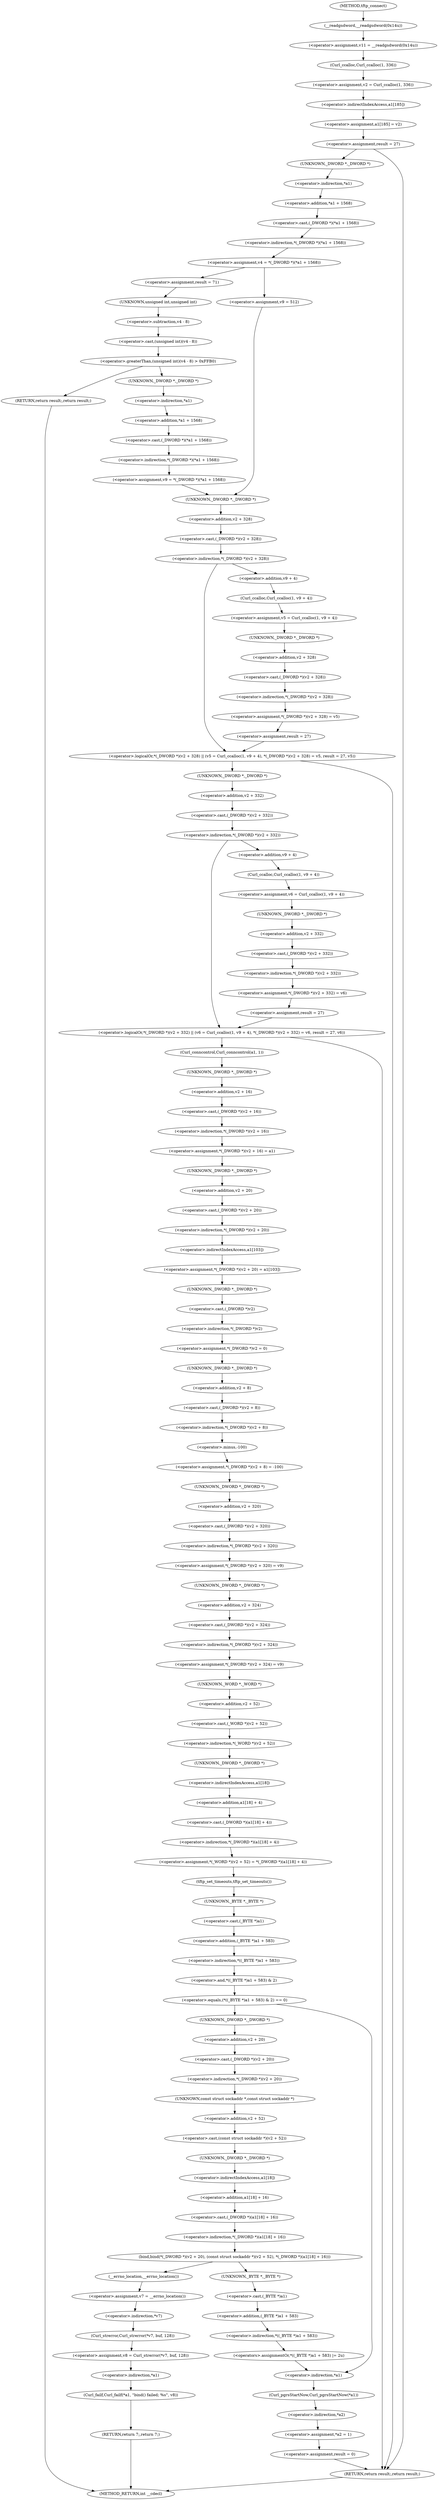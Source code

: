 digraph tftp_connect {  
"1000125" [label = "(<operator>.assignment,v11 = __readgsdword(0x14u))" ]
"1000127" [label = "(__readgsdword,__readgsdword(0x14u))" ]
"1000129" [label = "(<operator>.assignment,v2 = Curl_ccalloc(1, 336))" ]
"1000131" [label = "(Curl_ccalloc,Curl_ccalloc(1, 336))" ]
"1000134" [label = "(<operator>.assignment,a1[185] = v2)" ]
"1000135" [label = "(<operator>.indirectIndexAccess,a1[185])" ]
"1000139" [label = "(<operator>.assignment,result = 27)" ]
"1000145" [label = "(<operator>.assignment,v4 = *(_DWORD *)(*a1 + 1568))" ]
"1000147" [label = "(<operator>.indirection,*(_DWORD *)(*a1 + 1568))" ]
"1000148" [label = "(<operator>.cast,(_DWORD *)(*a1 + 1568))" ]
"1000149" [label = "(UNKNOWN,_DWORD *,_DWORD *)" ]
"1000150" [label = "(<operator>.addition,*a1 + 1568)" ]
"1000151" [label = "(<operator>.indirection,*a1)" ]
"1000157" [label = "(<operator>.assignment,result = 71)" ]
"1000161" [label = "(<operator>.greaterThan,(unsigned int)(v4 - 8) > 0xFFB0)" ]
"1000162" [label = "(<operator>.cast,(unsigned int)(v4 - 8))" ]
"1000163" [label = "(UNKNOWN,unsigned int,unsigned int)" ]
"1000164" [label = "(<operator>.subtraction,v4 - 8)" ]
"1000168" [label = "(RETURN,return result;,return result;)" ]
"1000170" [label = "(<operator>.assignment,v9 = *(_DWORD *)(*a1 + 1568))" ]
"1000172" [label = "(<operator>.indirection,*(_DWORD *)(*a1 + 1568))" ]
"1000173" [label = "(<operator>.cast,(_DWORD *)(*a1 + 1568))" ]
"1000174" [label = "(UNKNOWN,_DWORD *,_DWORD *)" ]
"1000175" [label = "(<operator>.addition,*a1 + 1568)" ]
"1000176" [label = "(<operator>.indirection,*a1)" ]
"1000181" [label = "(<operator>.assignment,v9 = 512)" ]
"1000185" [label = "(<operator>.logicalOr,*(_DWORD *)(v2 + 328) || (v5 = Curl_ccalloc(1, v9 + 4), *(_DWORD *)(v2 + 328) = v5, result = 27, v5))" ]
"1000186" [label = "(<operator>.indirection,*(_DWORD *)(v2 + 328))" ]
"1000187" [label = "(<operator>.cast,(_DWORD *)(v2 + 328))" ]
"1000188" [label = "(UNKNOWN,_DWORD *,_DWORD *)" ]
"1000189" [label = "(<operator>.addition,v2 + 328)" ]
"1000193" [label = "(<operator>.assignment,v5 = Curl_ccalloc(1, v9 + 4))" ]
"1000195" [label = "(Curl_ccalloc,Curl_ccalloc(1, v9 + 4))" ]
"1000197" [label = "(<operator>.addition,v9 + 4)" ]
"1000201" [label = "(<operator>.assignment,*(_DWORD *)(v2 + 328) = v5)" ]
"1000202" [label = "(<operator>.indirection,*(_DWORD *)(v2 + 328))" ]
"1000203" [label = "(<operator>.cast,(_DWORD *)(v2 + 328))" ]
"1000204" [label = "(UNKNOWN,_DWORD *,_DWORD *)" ]
"1000205" [label = "(<operator>.addition,v2 + 328)" ]
"1000210" [label = "(<operator>.assignment,result = 27)" ]
"1000216" [label = "(<operator>.logicalOr,*(_DWORD *)(v2 + 332) || (v6 = Curl_ccalloc(1, v9 + 4), *(_DWORD *)(v2 + 332) = v6, result = 27, v6))" ]
"1000217" [label = "(<operator>.indirection,*(_DWORD *)(v2 + 332))" ]
"1000218" [label = "(<operator>.cast,(_DWORD *)(v2 + 332))" ]
"1000219" [label = "(UNKNOWN,_DWORD *,_DWORD *)" ]
"1000220" [label = "(<operator>.addition,v2 + 332)" ]
"1000224" [label = "(<operator>.assignment,v6 = Curl_ccalloc(1, v9 + 4))" ]
"1000226" [label = "(Curl_ccalloc,Curl_ccalloc(1, v9 + 4))" ]
"1000228" [label = "(<operator>.addition,v9 + 4)" ]
"1000232" [label = "(<operator>.assignment,*(_DWORD *)(v2 + 332) = v6)" ]
"1000233" [label = "(<operator>.indirection,*(_DWORD *)(v2 + 332))" ]
"1000234" [label = "(<operator>.cast,(_DWORD *)(v2 + 332))" ]
"1000235" [label = "(UNKNOWN,_DWORD *,_DWORD *)" ]
"1000236" [label = "(<operator>.addition,v2 + 332)" ]
"1000241" [label = "(<operator>.assignment,result = 27)" ]
"1000246" [label = "(Curl_conncontrol,Curl_conncontrol(a1, 1))" ]
"1000249" [label = "(<operator>.assignment,*(_DWORD *)(v2 + 16) = a1)" ]
"1000250" [label = "(<operator>.indirection,*(_DWORD *)(v2 + 16))" ]
"1000251" [label = "(<operator>.cast,(_DWORD *)(v2 + 16))" ]
"1000252" [label = "(UNKNOWN,_DWORD *,_DWORD *)" ]
"1000253" [label = "(<operator>.addition,v2 + 16)" ]
"1000257" [label = "(<operator>.assignment,*(_DWORD *)(v2 + 20) = a1[103])" ]
"1000258" [label = "(<operator>.indirection,*(_DWORD *)(v2 + 20))" ]
"1000259" [label = "(<operator>.cast,(_DWORD *)(v2 + 20))" ]
"1000260" [label = "(UNKNOWN,_DWORD *,_DWORD *)" ]
"1000261" [label = "(<operator>.addition,v2 + 20)" ]
"1000264" [label = "(<operator>.indirectIndexAccess,a1[103])" ]
"1000267" [label = "(<operator>.assignment,*(_DWORD *)v2 = 0)" ]
"1000268" [label = "(<operator>.indirection,*(_DWORD *)v2)" ]
"1000269" [label = "(<operator>.cast,(_DWORD *)v2)" ]
"1000270" [label = "(UNKNOWN,_DWORD *,_DWORD *)" ]
"1000273" [label = "(<operator>.assignment,*(_DWORD *)(v2 + 8) = -100)" ]
"1000274" [label = "(<operator>.indirection,*(_DWORD *)(v2 + 8))" ]
"1000275" [label = "(<operator>.cast,(_DWORD *)(v2 + 8))" ]
"1000276" [label = "(UNKNOWN,_DWORD *,_DWORD *)" ]
"1000277" [label = "(<operator>.addition,v2 + 8)" ]
"1000280" [label = "(<operator>.minus,-100)" ]
"1000282" [label = "(<operator>.assignment,*(_DWORD *)(v2 + 320) = v9)" ]
"1000283" [label = "(<operator>.indirection,*(_DWORD *)(v2 + 320))" ]
"1000284" [label = "(<operator>.cast,(_DWORD *)(v2 + 320))" ]
"1000285" [label = "(UNKNOWN,_DWORD *,_DWORD *)" ]
"1000286" [label = "(<operator>.addition,v2 + 320)" ]
"1000290" [label = "(<operator>.assignment,*(_DWORD *)(v2 + 324) = v9)" ]
"1000291" [label = "(<operator>.indirection,*(_DWORD *)(v2 + 324))" ]
"1000292" [label = "(<operator>.cast,(_DWORD *)(v2 + 324))" ]
"1000293" [label = "(UNKNOWN,_DWORD *,_DWORD *)" ]
"1000294" [label = "(<operator>.addition,v2 + 324)" ]
"1000298" [label = "(<operator>.assignment,*(_WORD *)(v2 + 52) = *(_DWORD *)(a1[18] + 4))" ]
"1000299" [label = "(<operator>.indirection,*(_WORD *)(v2 + 52))" ]
"1000300" [label = "(<operator>.cast,(_WORD *)(v2 + 52))" ]
"1000301" [label = "(UNKNOWN,_WORD *,_WORD *)" ]
"1000302" [label = "(<operator>.addition,v2 + 52)" ]
"1000305" [label = "(<operator>.indirection,*(_DWORD *)(a1[18] + 4))" ]
"1000306" [label = "(<operator>.cast,(_DWORD *)(a1[18] + 4))" ]
"1000307" [label = "(UNKNOWN,_DWORD *,_DWORD *)" ]
"1000308" [label = "(<operator>.addition,a1[18] + 4)" ]
"1000309" [label = "(<operator>.indirectIndexAccess,a1[18])" ]
"1000313" [label = "(tftp_set_timeouts,tftp_set_timeouts())" ]
"1000315" [label = "(<operator>.equals,(*((_BYTE *)a1 + 583) & 2) == 0)" ]
"1000316" [label = "(<operator>.and,*((_BYTE *)a1 + 583) & 2)" ]
"1000317" [label = "(<operator>.indirection,*((_BYTE *)a1 + 583))" ]
"1000318" [label = "(<operator>.addition,(_BYTE *)a1 + 583)" ]
"1000319" [label = "(<operator>.cast,(_BYTE *)a1)" ]
"1000320" [label = "(UNKNOWN,_BYTE *,_BYTE *)" ]
"1000327" [label = "(bind,bind(*(_DWORD *)(v2 + 20), (const struct sockaddr *)(v2 + 52), *(_DWORD *)(a1[18] + 16)))" ]
"1000328" [label = "(<operator>.indirection,*(_DWORD *)(v2 + 20))" ]
"1000329" [label = "(<operator>.cast,(_DWORD *)(v2 + 20))" ]
"1000330" [label = "(UNKNOWN,_DWORD *,_DWORD *)" ]
"1000331" [label = "(<operator>.addition,v2 + 20)" ]
"1000334" [label = "(<operator>.cast,(const struct sockaddr *)(v2 + 52))" ]
"1000335" [label = "(UNKNOWN,const struct sockaddr *,const struct sockaddr *)" ]
"1000336" [label = "(<operator>.addition,v2 + 52)" ]
"1000339" [label = "(<operator>.indirection,*(_DWORD *)(a1[18] + 16))" ]
"1000340" [label = "(<operator>.cast,(_DWORD *)(a1[18] + 16))" ]
"1000341" [label = "(UNKNOWN,_DWORD *,_DWORD *)" ]
"1000342" [label = "(<operator>.addition,a1[18] + 16)" ]
"1000343" [label = "(<operator>.indirectIndexAccess,a1[18])" ]
"1000348" [label = "(<operator>.assignment,v7 = __errno_location())" ]
"1000350" [label = "(__errno_location,__errno_location())" ]
"1000351" [label = "(<operator>.assignment,v8 = Curl_strerror(*v7, buf, 128))" ]
"1000353" [label = "(Curl_strerror,Curl_strerror(*v7, buf, 128))" ]
"1000354" [label = "(<operator>.indirection,*v7)" ]
"1000358" [label = "(Curl_failf,Curl_failf(*a1, \"bind() failed; %s\", v8))" ]
"1000359" [label = "(<operator>.indirection,*a1)" ]
"1000363" [label = "(RETURN,return 7;,return 7;)" ]
"1000365" [label = "(<operators>.assignmentOr,*((_BYTE *)a1 + 583) |= 2u)" ]
"1000366" [label = "(<operator>.indirection,*((_BYTE *)a1 + 583))" ]
"1000367" [label = "(<operator>.addition,(_BYTE *)a1 + 583)" ]
"1000368" [label = "(<operator>.cast,(_BYTE *)a1)" ]
"1000369" [label = "(UNKNOWN,_BYTE *,_BYTE *)" ]
"1000373" [label = "(Curl_pgrsStartNow,Curl_pgrsStartNow(*a1))" ]
"1000374" [label = "(<operator>.indirection,*a1)" ]
"1000376" [label = "(<operator>.assignment,*a2 = 1)" ]
"1000377" [label = "(<operator>.indirection,*a2)" ]
"1000380" [label = "(<operator>.assignment,result = 0)" ]
"1000383" [label = "(RETURN,return result;,return result;)" ]
"1000111" [label = "(METHOD,tftp_connect)" ]
"1000385" [label = "(METHOD_RETURN,int __cdecl)" ]
  "1000125" -> "1000131" 
  "1000127" -> "1000125" 
  "1000129" -> "1000135" 
  "1000131" -> "1000129" 
  "1000134" -> "1000139" 
  "1000135" -> "1000134" 
  "1000139" -> "1000149" 
  "1000139" -> "1000383" 
  "1000145" -> "1000157" 
  "1000145" -> "1000181" 
  "1000147" -> "1000145" 
  "1000148" -> "1000147" 
  "1000149" -> "1000151" 
  "1000150" -> "1000148" 
  "1000151" -> "1000150" 
  "1000157" -> "1000163" 
  "1000161" -> "1000168" 
  "1000161" -> "1000174" 
  "1000162" -> "1000161" 
  "1000163" -> "1000164" 
  "1000164" -> "1000162" 
  "1000168" -> "1000385" 
  "1000170" -> "1000188" 
  "1000172" -> "1000170" 
  "1000173" -> "1000172" 
  "1000174" -> "1000176" 
  "1000175" -> "1000173" 
  "1000176" -> "1000175" 
  "1000181" -> "1000188" 
  "1000185" -> "1000219" 
  "1000185" -> "1000383" 
  "1000186" -> "1000185" 
  "1000186" -> "1000197" 
  "1000187" -> "1000186" 
  "1000188" -> "1000189" 
  "1000189" -> "1000187" 
  "1000193" -> "1000204" 
  "1000195" -> "1000193" 
  "1000197" -> "1000195" 
  "1000201" -> "1000210" 
  "1000202" -> "1000201" 
  "1000203" -> "1000202" 
  "1000204" -> "1000205" 
  "1000205" -> "1000203" 
  "1000210" -> "1000185" 
  "1000216" -> "1000246" 
  "1000216" -> "1000383" 
  "1000217" -> "1000216" 
  "1000217" -> "1000228" 
  "1000218" -> "1000217" 
  "1000219" -> "1000220" 
  "1000220" -> "1000218" 
  "1000224" -> "1000235" 
  "1000226" -> "1000224" 
  "1000228" -> "1000226" 
  "1000232" -> "1000241" 
  "1000233" -> "1000232" 
  "1000234" -> "1000233" 
  "1000235" -> "1000236" 
  "1000236" -> "1000234" 
  "1000241" -> "1000216" 
  "1000246" -> "1000252" 
  "1000249" -> "1000260" 
  "1000250" -> "1000249" 
  "1000251" -> "1000250" 
  "1000252" -> "1000253" 
  "1000253" -> "1000251" 
  "1000257" -> "1000270" 
  "1000258" -> "1000264" 
  "1000259" -> "1000258" 
  "1000260" -> "1000261" 
  "1000261" -> "1000259" 
  "1000264" -> "1000257" 
  "1000267" -> "1000276" 
  "1000268" -> "1000267" 
  "1000269" -> "1000268" 
  "1000270" -> "1000269" 
  "1000273" -> "1000285" 
  "1000274" -> "1000280" 
  "1000275" -> "1000274" 
  "1000276" -> "1000277" 
  "1000277" -> "1000275" 
  "1000280" -> "1000273" 
  "1000282" -> "1000293" 
  "1000283" -> "1000282" 
  "1000284" -> "1000283" 
  "1000285" -> "1000286" 
  "1000286" -> "1000284" 
  "1000290" -> "1000301" 
  "1000291" -> "1000290" 
  "1000292" -> "1000291" 
  "1000293" -> "1000294" 
  "1000294" -> "1000292" 
  "1000298" -> "1000313" 
  "1000299" -> "1000307" 
  "1000300" -> "1000299" 
  "1000301" -> "1000302" 
  "1000302" -> "1000300" 
  "1000305" -> "1000298" 
  "1000306" -> "1000305" 
  "1000307" -> "1000309" 
  "1000308" -> "1000306" 
  "1000309" -> "1000308" 
  "1000313" -> "1000320" 
  "1000315" -> "1000330" 
  "1000315" -> "1000374" 
  "1000316" -> "1000315" 
  "1000317" -> "1000316" 
  "1000318" -> "1000317" 
  "1000319" -> "1000318" 
  "1000320" -> "1000319" 
  "1000327" -> "1000369" 
  "1000327" -> "1000350" 
  "1000328" -> "1000335" 
  "1000329" -> "1000328" 
  "1000330" -> "1000331" 
  "1000331" -> "1000329" 
  "1000334" -> "1000341" 
  "1000335" -> "1000336" 
  "1000336" -> "1000334" 
  "1000339" -> "1000327" 
  "1000340" -> "1000339" 
  "1000341" -> "1000343" 
  "1000342" -> "1000340" 
  "1000343" -> "1000342" 
  "1000348" -> "1000354" 
  "1000350" -> "1000348" 
  "1000351" -> "1000359" 
  "1000353" -> "1000351" 
  "1000354" -> "1000353" 
  "1000358" -> "1000363" 
  "1000359" -> "1000358" 
  "1000363" -> "1000385" 
  "1000365" -> "1000374" 
  "1000366" -> "1000365" 
  "1000367" -> "1000366" 
  "1000368" -> "1000367" 
  "1000369" -> "1000368" 
  "1000373" -> "1000377" 
  "1000374" -> "1000373" 
  "1000376" -> "1000380" 
  "1000377" -> "1000376" 
  "1000380" -> "1000383" 
  "1000383" -> "1000385" 
  "1000111" -> "1000127" 
}
